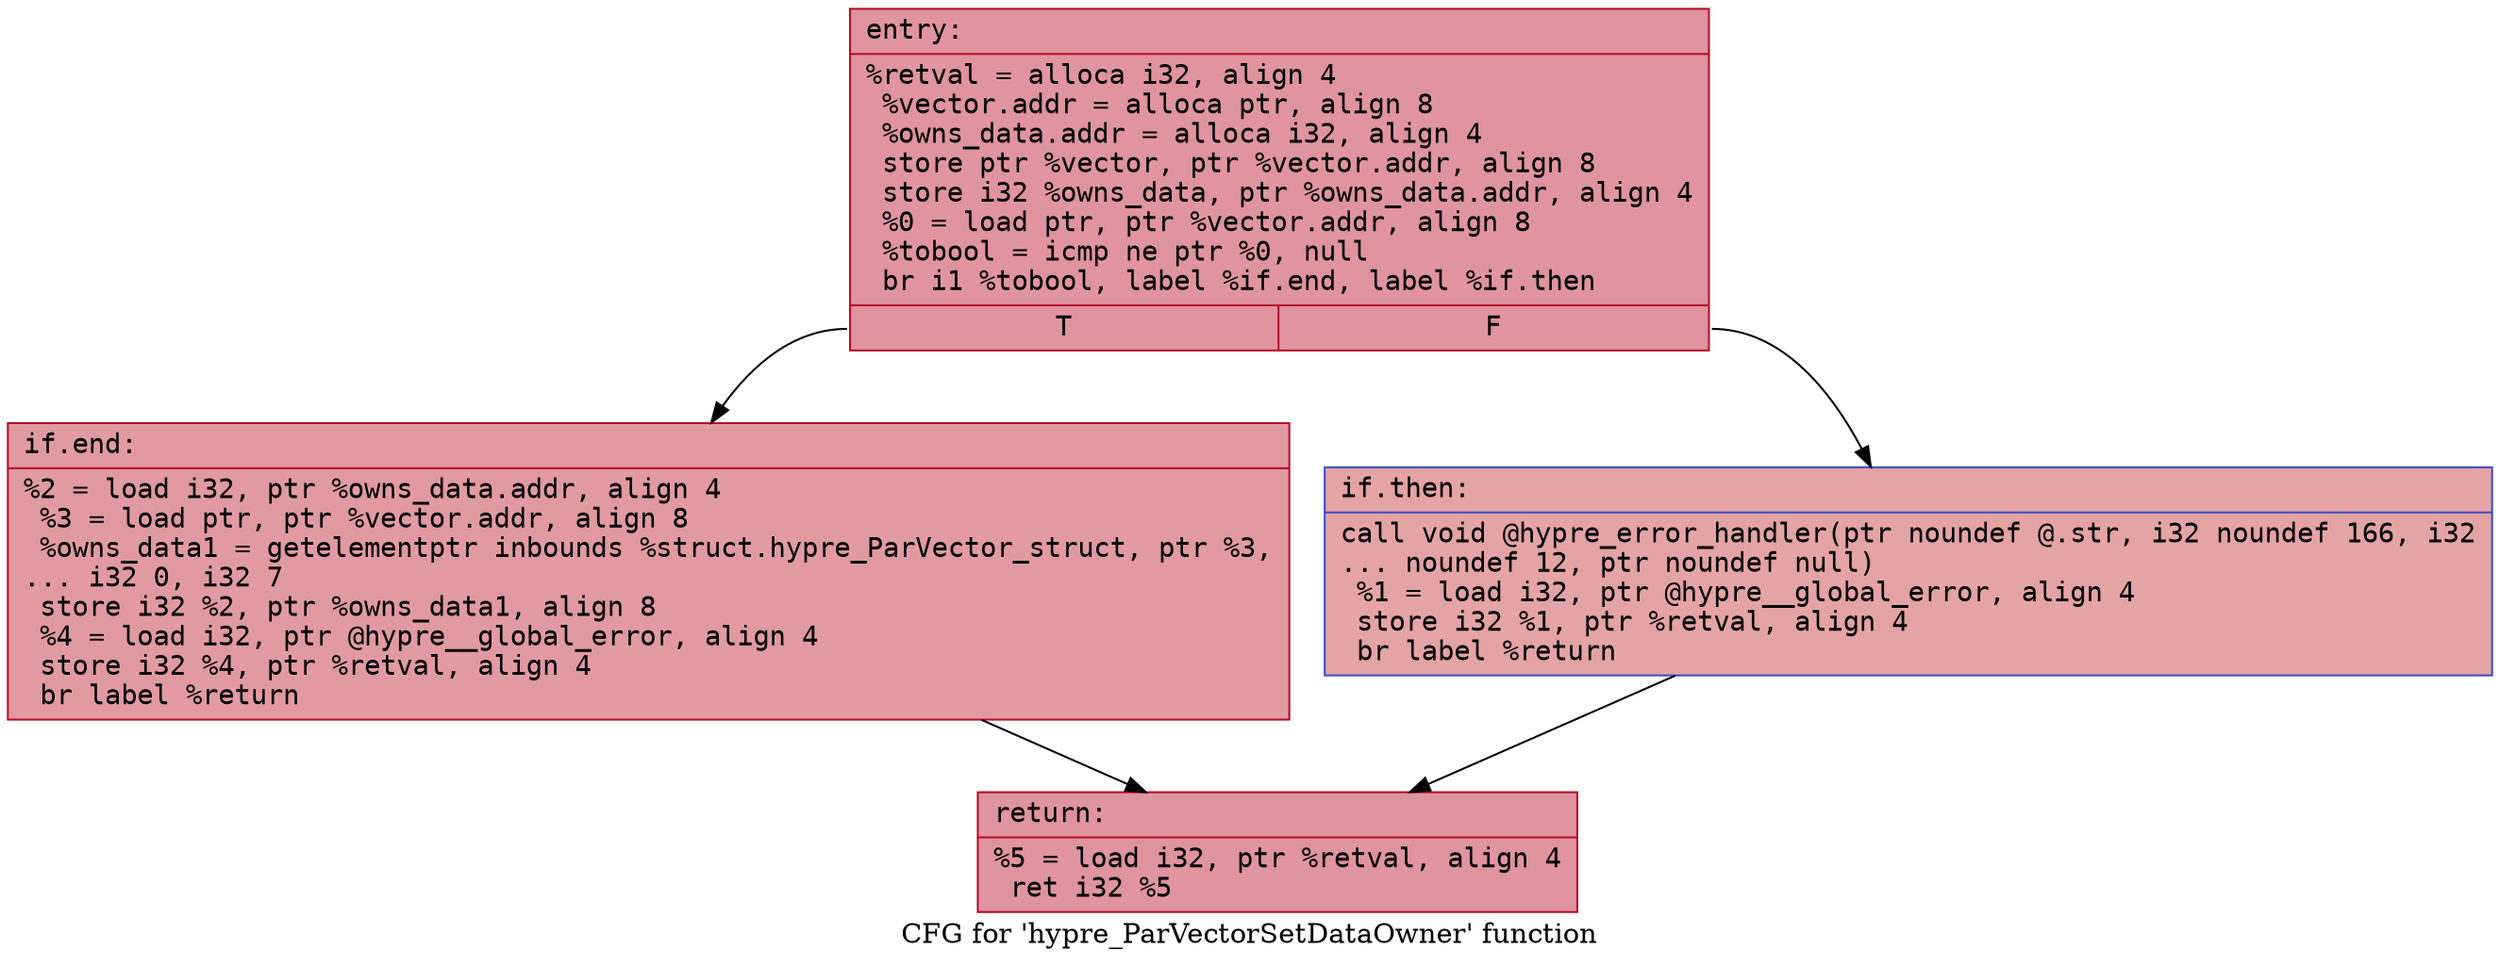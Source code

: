 digraph "CFG for 'hypre_ParVectorSetDataOwner' function" {
	label="CFG for 'hypre_ParVectorSetDataOwner' function";

	Node0x556ffb65a270 [shape=record,color="#b70d28ff", style=filled, fillcolor="#b70d2870" fontname="Courier",label="{entry:\l|  %retval = alloca i32, align 4\l  %vector.addr = alloca ptr, align 8\l  %owns_data.addr = alloca i32, align 4\l  store ptr %vector, ptr %vector.addr, align 8\l  store i32 %owns_data, ptr %owns_data.addr, align 4\l  %0 = load ptr, ptr %vector.addr, align 8\l  %tobool = icmp ne ptr %0, null\l  br i1 %tobool, label %if.end, label %if.then\l|{<s0>T|<s1>F}}"];
	Node0x556ffb65a270:s0 -> Node0x556ffb65a660[tooltip="entry -> if.end\nProbability 62.50%" ];
	Node0x556ffb65a270:s1 -> Node0x556ffb65a6d0[tooltip="entry -> if.then\nProbability 37.50%" ];
	Node0x556ffb65a6d0 [shape=record,color="#3d50c3ff", style=filled, fillcolor="#c32e3170" fontname="Courier",label="{if.then:\l|  call void @hypre_error_handler(ptr noundef @.str, i32 noundef 166, i32\l... noundef 12, ptr noundef null)\l  %1 = load i32, ptr @hypre__global_error, align 4\l  store i32 %1, ptr %retval, align 4\l  br label %return\l}"];
	Node0x556ffb65a6d0 -> Node0x556ffb65ab30[tooltip="if.then -> return\nProbability 100.00%" ];
	Node0x556ffb65a660 [shape=record,color="#b70d28ff", style=filled, fillcolor="#bb1b2c70" fontname="Courier",label="{if.end:\l|  %2 = load i32, ptr %owns_data.addr, align 4\l  %3 = load ptr, ptr %vector.addr, align 8\l  %owns_data1 = getelementptr inbounds %struct.hypre_ParVector_struct, ptr %3,\l... i32 0, i32 7\l  store i32 %2, ptr %owns_data1, align 8\l  %4 = load i32, ptr @hypre__global_error, align 4\l  store i32 %4, ptr %retval, align 4\l  br label %return\l}"];
	Node0x556ffb65a660 -> Node0x556ffb65ab30[tooltip="if.end -> return\nProbability 100.00%" ];
	Node0x556ffb65ab30 [shape=record,color="#b70d28ff", style=filled, fillcolor="#b70d2870" fontname="Courier",label="{return:\l|  %5 = load i32, ptr %retval, align 4\l  ret i32 %5\l}"];
}
